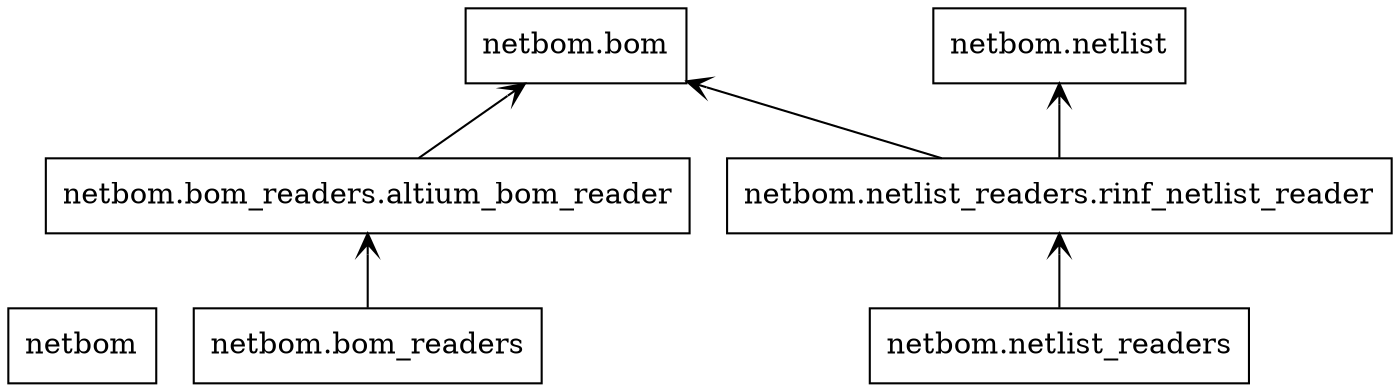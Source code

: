 digraph "packages" {
rankdir=BT
charset="utf-8"
"netbom" [color="black", label=<netbom>, shape="box", style="solid"];
"netbom.bom" [color="black", label=<netbom.bom>, shape="box", style="solid"];
"netbom.bom_readers" [color="black", label=<netbom.bom_readers>, shape="box", style="solid"];
"netbom.bom_readers.altium_bom_reader" [color="black", label=<netbom.bom_readers.altium_bom_reader>, shape="box", style="solid"];
"netbom.netlist" [color="black", label=<netbom.netlist>, shape="box", style="solid"];
"netbom.netlist_readers" [color="black", label=<netbom.netlist_readers>, shape="box", style="solid"];
"netbom.netlist_readers.rinf_netlist_reader" [color="black", label=<netbom.netlist_readers.rinf_netlist_reader>, shape="box", style="solid"];
"netbom.bom_readers" -> "netbom.bom_readers.altium_bom_reader" [arrowhead="open", arrowtail="none"];
"netbom.bom_readers.altium_bom_reader" -> "netbom.bom" [arrowhead="open", arrowtail="none"];
"netbom.netlist_readers" -> "netbom.netlist_readers.rinf_netlist_reader" [arrowhead="open", arrowtail="none"];
"netbom.netlist_readers.rinf_netlist_reader" -> "netbom.bom" [arrowhead="open", arrowtail="none"];
"netbom.netlist_readers.rinf_netlist_reader" -> "netbom.netlist" [arrowhead="open", arrowtail="none"];
}
